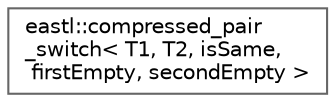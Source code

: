 digraph "类继承关系图"
{
 // LATEX_PDF_SIZE
  bgcolor="transparent";
  edge [fontname=Helvetica,fontsize=10,labelfontname=Helvetica,labelfontsize=10];
  node [fontname=Helvetica,fontsize=10,shape=box,height=0.2,width=0.4];
  rankdir="LR";
  Node0 [id="Node000000",label="eastl::compressed_pair\l_switch\< T1, T2, isSame,\l firstEmpty, secondEmpty \>",height=0.2,width=0.4,color="grey40", fillcolor="white", style="filled",URL="$structeastl_1_1compressed__pair__switch.html",tooltip=" "];
}
